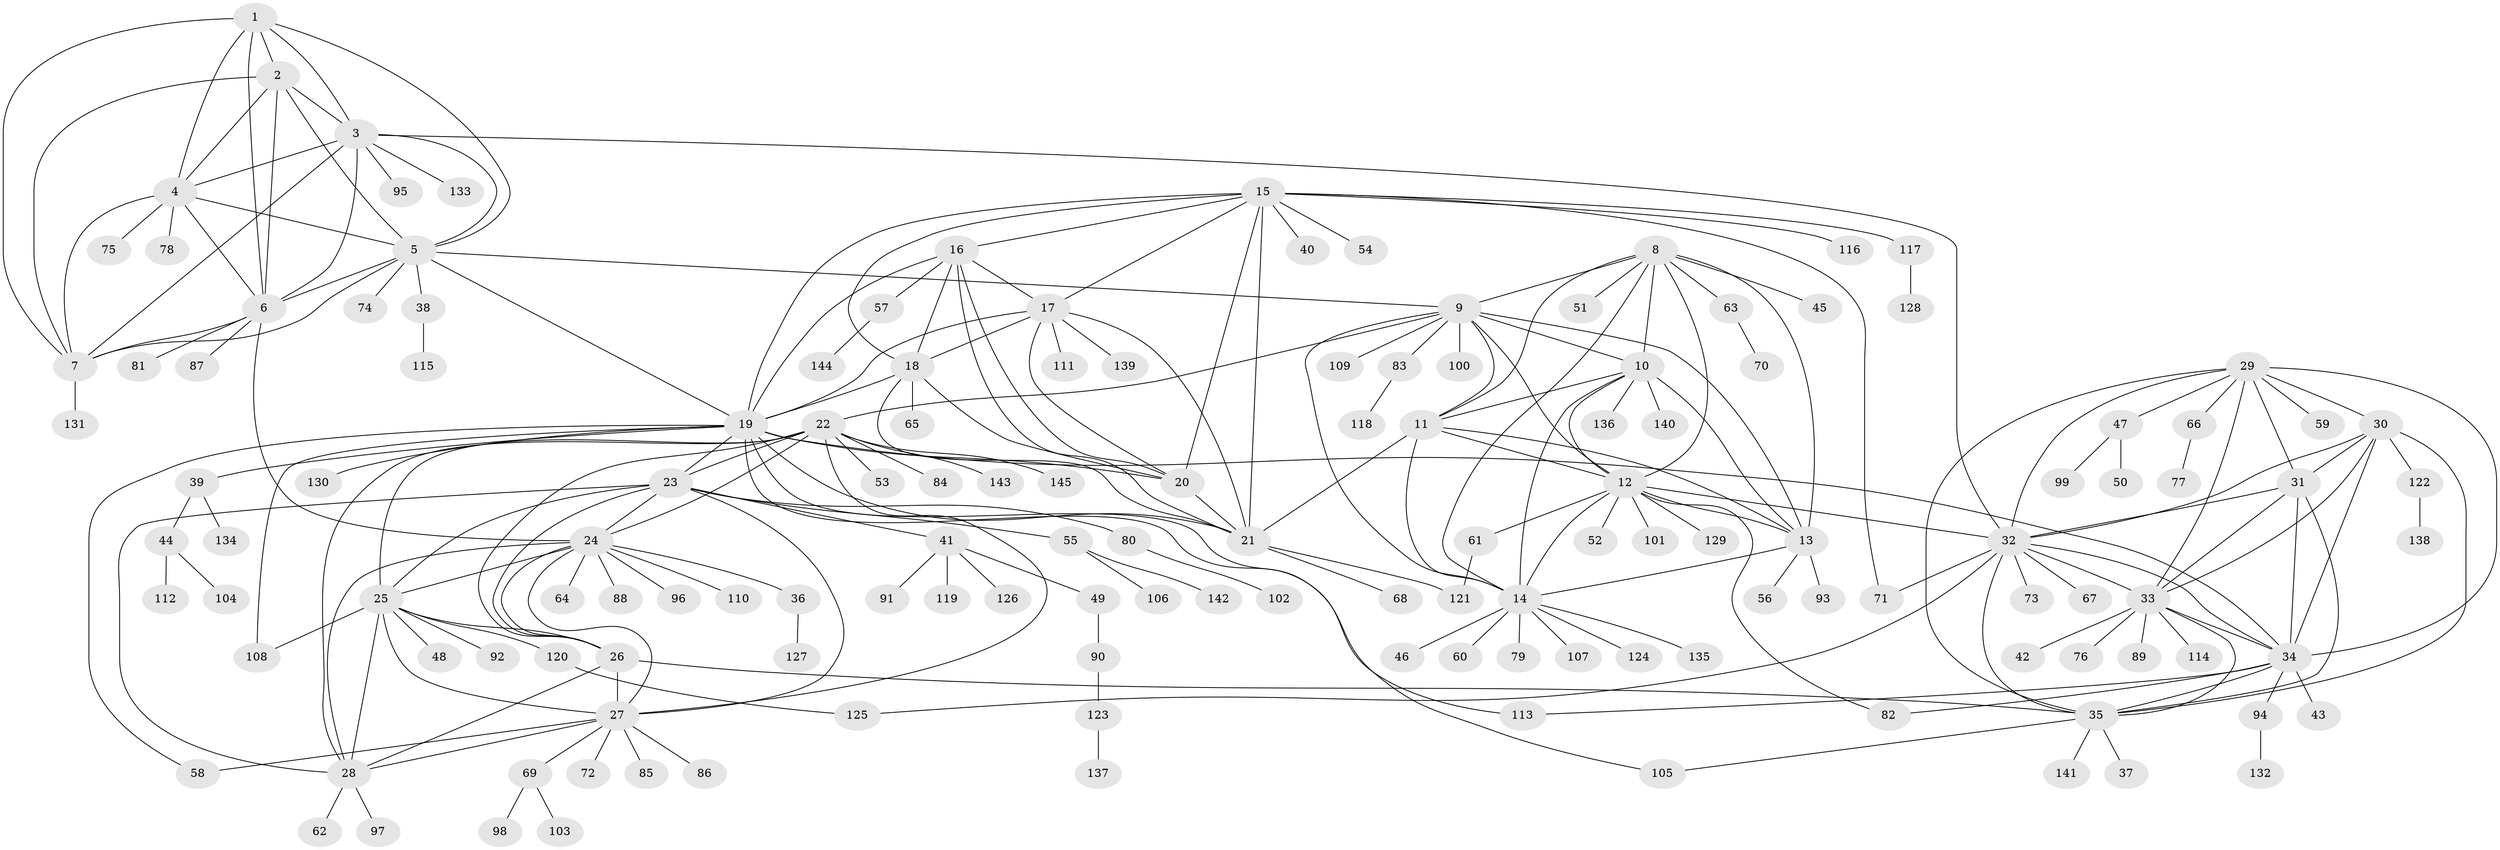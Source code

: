 // coarse degree distribution, {4: 0.008849557522123894, 7: 0.017699115044247787, 8: 0.02654867256637168, 5: 0.02654867256637168, 13: 0.017699115044247787, 10: 0.017699115044247787, 9: 0.035398230088495575, 6: 0.035398230088495575, 12: 0.008849557522123894, 11: 0.017699115044247787, 2: 0.1592920353982301, 1: 0.6106194690265486, 3: 0.017699115044247787}
// Generated by graph-tools (version 1.1) at 2025/24/03/03/25 07:24:12]
// undirected, 145 vertices, 233 edges
graph export_dot {
graph [start="1"]
  node [color=gray90,style=filled];
  1;
  2;
  3;
  4;
  5;
  6;
  7;
  8;
  9;
  10;
  11;
  12;
  13;
  14;
  15;
  16;
  17;
  18;
  19;
  20;
  21;
  22;
  23;
  24;
  25;
  26;
  27;
  28;
  29;
  30;
  31;
  32;
  33;
  34;
  35;
  36;
  37;
  38;
  39;
  40;
  41;
  42;
  43;
  44;
  45;
  46;
  47;
  48;
  49;
  50;
  51;
  52;
  53;
  54;
  55;
  56;
  57;
  58;
  59;
  60;
  61;
  62;
  63;
  64;
  65;
  66;
  67;
  68;
  69;
  70;
  71;
  72;
  73;
  74;
  75;
  76;
  77;
  78;
  79;
  80;
  81;
  82;
  83;
  84;
  85;
  86;
  87;
  88;
  89;
  90;
  91;
  92;
  93;
  94;
  95;
  96;
  97;
  98;
  99;
  100;
  101;
  102;
  103;
  104;
  105;
  106;
  107;
  108;
  109;
  110;
  111;
  112;
  113;
  114;
  115;
  116;
  117;
  118;
  119;
  120;
  121;
  122;
  123;
  124;
  125;
  126;
  127;
  128;
  129;
  130;
  131;
  132;
  133;
  134;
  135;
  136;
  137;
  138;
  139;
  140;
  141;
  142;
  143;
  144;
  145;
  1 -- 2;
  1 -- 3;
  1 -- 4;
  1 -- 5;
  1 -- 6;
  1 -- 7;
  2 -- 3;
  2 -- 4;
  2 -- 5;
  2 -- 6;
  2 -- 7;
  3 -- 4;
  3 -- 5;
  3 -- 6;
  3 -- 7;
  3 -- 32;
  3 -- 95;
  3 -- 133;
  4 -- 5;
  4 -- 6;
  4 -- 7;
  4 -- 75;
  4 -- 78;
  5 -- 6;
  5 -- 7;
  5 -- 9;
  5 -- 19;
  5 -- 38;
  5 -- 74;
  6 -- 7;
  6 -- 24;
  6 -- 81;
  6 -- 87;
  7 -- 131;
  8 -- 9;
  8 -- 10;
  8 -- 11;
  8 -- 12;
  8 -- 13;
  8 -- 14;
  8 -- 45;
  8 -- 51;
  8 -- 63;
  9 -- 10;
  9 -- 11;
  9 -- 12;
  9 -- 13;
  9 -- 14;
  9 -- 22;
  9 -- 83;
  9 -- 100;
  9 -- 109;
  10 -- 11;
  10 -- 12;
  10 -- 13;
  10 -- 14;
  10 -- 136;
  10 -- 140;
  11 -- 12;
  11 -- 13;
  11 -- 14;
  11 -- 21;
  12 -- 13;
  12 -- 14;
  12 -- 32;
  12 -- 52;
  12 -- 61;
  12 -- 82;
  12 -- 101;
  12 -- 129;
  13 -- 14;
  13 -- 56;
  13 -- 93;
  14 -- 46;
  14 -- 60;
  14 -- 79;
  14 -- 107;
  14 -- 124;
  14 -- 135;
  15 -- 16;
  15 -- 17;
  15 -- 18;
  15 -- 19;
  15 -- 20;
  15 -- 21;
  15 -- 40;
  15 -- 54;
  15 -- 71;
  15 -- 116;
  15 -- 117;
  16 -- 17;
  16 -- 18;
  16 -- 19;
  16 -- 20;
  16 -- 21;
  16 -- 57;
  17 -- 18;
  17 -- 19;
  17 -- 20;
  17 -- 21;
  17 -- 111;
  17 -- 139;
  18 -- 19;
  18 -- 20;
  18 -- 21;
  18 -- 65;
  19 -- 20;
  19 -- 21;
  19 -- 23;
  19 -- 34;
  19 -- 39;
  19 -- 58;
  19 -- 105;
  19 -- 108;
  19 -- 113;
  19 -- 130;
  20 -- 21;
  21 -- 68;
  21 -- 121;
  22 -- 23;
  22 -- 24;
  22 -- 25;
  22 -- 26;
  22 -- 27;
  22 -- 28;
  22 -- 53;
  22 -- 84;
  22 -- 143;
  22 -- 145;
  23 -- 24;
  23 -- 25;
  23 -- 26;
  23 -- 27;
  23 -- 28;
  23 -- 41;
  23 -- 55;
  23 -- 80;
  24 -- 25;
  24 -- 26;
  24 -- 27;
  24 -- 28;
  24 -- 36;
  24 -- 64;
  24 -- 88;
  24 -- 96;
  24 -- 110;
  25 -- 26;
  25 -- 27;
  25 -- 28;
  25 -- 48;
  25 -- 92;
  25 -- 108;
  25 -- 120;
  26 -- 27;
  26 -- 28;
  26 -- 35;
  27 -- 28;
  27 -- 58;
  27 -- 69;
  27 -- 72;
  27 -- 85;
  27 -- 86;
  28 -- 62;
  28 -- 97;
  29 -- 30;
  29 -- 31;
  29 -- 32;
  29 -- 33;
  29 -- 34;
  29 -- 35;
  29 -- 47;
  29 -- 59;
  29 -- 66;
  30 -- 31;
  30 -- 32;
  30 -- 33;
  30 -- 34;
  30 -- 35;
  30 -- 122;
  31 -- 32;
  31 -- 33;
  31 -- 34;
  31 -- 35;
  32 -- 33;
  32 -- 34;
  32 -- 35;
  32 -- 67;
  32 -- 71;
  32 -- 73;
  32 -- 125;
  33 -- 34;
  33 -- 35;
  33 -- 42;
  33 -- 76;
  33 -- 89;
  33 -- 114;
  34 -- 35;
  34 -- 43;
  34 -- 82;
  34 -- 94;
  34 -- 113;
  35 -- 37;
  35 -- 105;
  35 -- 141;
  36 -- 127;
  38 -- 115;
  39 -- 44;
  39 -- 134;
  41 -- 49;
  41 -- 91;
  41 -- 119;
  41 -- 126;
  44 -- 104;
  44 -- 112;
  47 -- 50;
  47 -- 99;
  49 -- 90;
  55 -- 106;
  55 -- 142;
  57 -- 144;
  61 -- 121;
  63 -- 70;
  66 -- 77;
  69 -- 98;
  69 -- 103;
  80 -- 102;
  83 -- 118;
  90 -- 123;
  94 -- 132;
  117 -- 128;
  120 -- 125;
  122 -- 138;
  123 -- 137;
}
